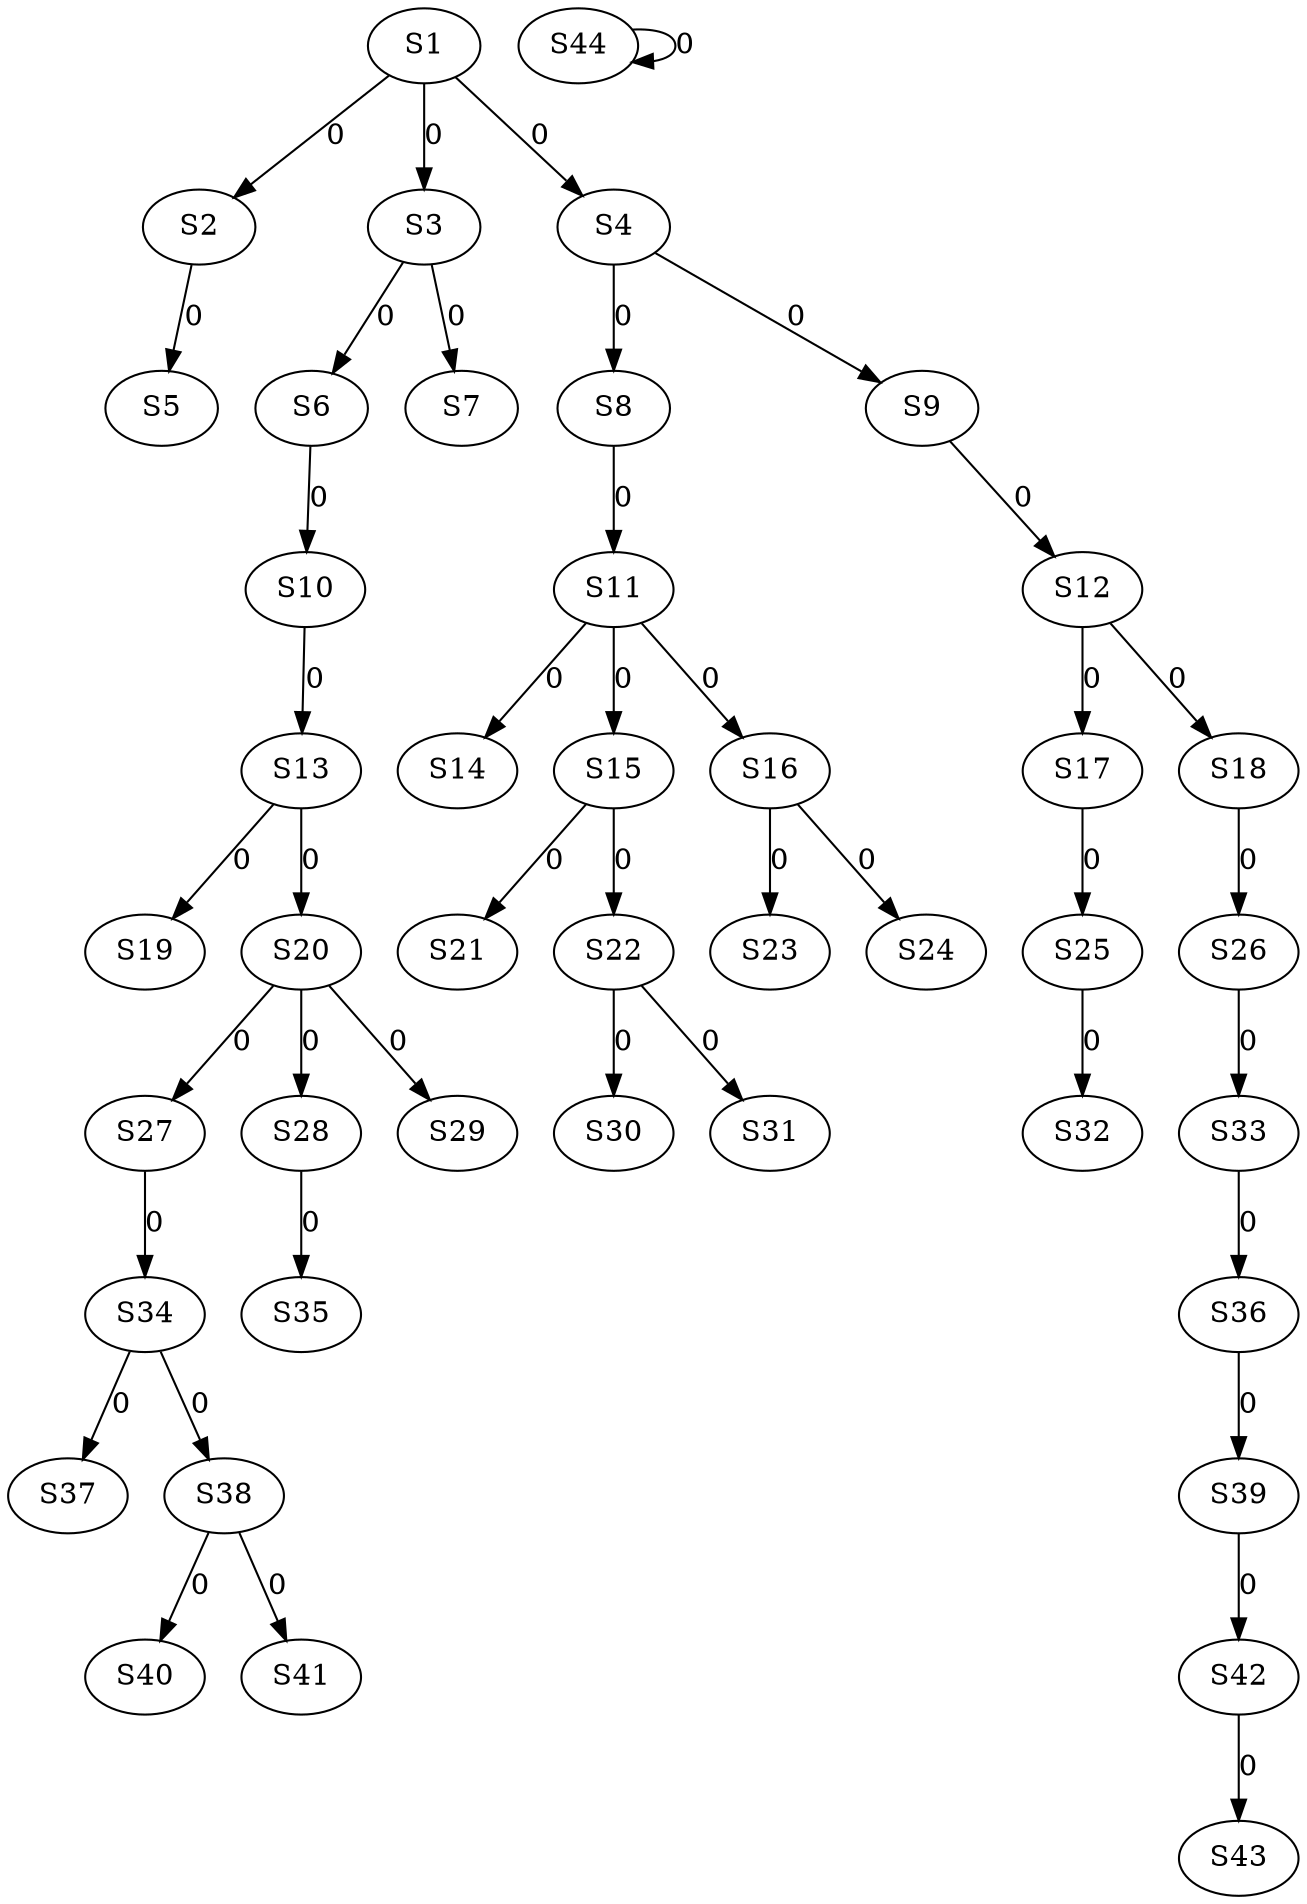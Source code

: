 strict digraph {
	S1 -> S2 [ label = 0 ];
	S1 -> S3 [ label = 0 ];
	S1 -> S4 [ label = 0 ];
	S2 -> S5 [ label = 0 ];
	S3 -> S6 [ label = 0 ];
	S3 -> S7 [ label = 0 ];
	S4 -> S8 [ label = 0 ];
	S4 -> S9 [ label = 0 ];
	S6 -> S10 [ label = 0 ];
	S8 -> S11 [ label = 0 ];
	S9 -> S12 [ label = 0 ];
	S10 -> S13 [ label = 0 ];
	S11 -> S14 [ label = 0 ];
	S11 -> S15 [ label = 0 ];
	S11 -> S16 [ label = 0 ];
	S12 -> S17 [ label = 0 ];
	S12 -> S18 [ label = 0 ];
	S13 -> S19 [ label = 0 ];
	S13 -> S20 [ label = 0 ];
	S15 -> S21 [ label = 0 ];
	S15 -> S22 [ label = 0 ];
	S16 -> S23 [ label = 0 ];
	S16 -> S24 [ label = 0 ];
	S17 -> S25 [ label = 0 ];
	S18 -> S26 [ label = 0 ];
	S20 -> S27 [ label = 0 ];
	S20 -> S28 [ label = 0 ];
	S20 -> S29 [ label = 0 ];
	S22 -> S30 [ label = 0 ];
	S22 -> S31 [ label = 0 ];
	S25 -> S32 [ label = 0 ];
	S26 -> S33 [ label = 0 ];
	S27 -> S34 [ label = 0 ];
	S28 -> S35 [ label = 0 ];
	S33 -> S36 [ label = 0 ];
	S34 -> S37 [ label = 0 ];
	S34 -> S38 [ label = 0 ];
	S36 -> S39 [ label = 0 ];
	S38 -> S40 [ label = 0 ];
	S38 -> S41 [ label = 0 ];
	S39 -> S42 [ label = 0 ];
	S42 -> S43 [ label = 0 ];
	S44 -> S44 [ label = 0 ];
}